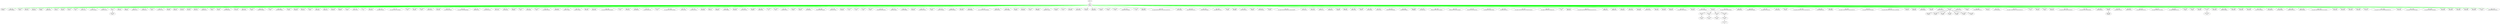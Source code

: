 digraph g {
	graph [bb="0,0,41219,484.7"];
	node [label="\N"];
	"pid = 1"	 [height=0.74639,
		label="\N
launchd",
		pos="18036,385.83",
		width=1.1982];
	"pid = 45"	 [height=0.74639,
		label="\N
syslogd",
		pos="44.548,296.09",
		width=1.2374];
	"pid = 1" -> "pid = 45"	 [color=green,
		pos="e,76.137,315.08 17992,385.82 17030,385.52 332.78,379.62 97.548,322.96 93.486,321.98 89.383,320.64 85.353,319.08"];
	"pid = 46"	 [height=0.74639,
		label="\N
UserEventAgent",
		pos="184.55,296.09",
		width=2.1606];
	"pid = 1" -> "pid = 46"	 [color=green,
		pos="e,238.56,315.65 17992,385.77 17036,384.36 507.34,359.52 270.55,322.96 263.24,321.83 255.7,320.2 248.25,318.3"];
	"pid = 49"	 [height=0.74639,
		label="\N
kextd",
		pos="324.55,296.09",
		width=1.2374];
	"pid = 1" -> "pid = 49"	 [color=green,
		pos="e,356.14,315.08 17992,385.82 17038,385.47 609.05,378.73 377.55,322.96 373.49,321.98 369.38,320.64 365.35,319.08"];
	"pid = 50"	 [height=0.74639,
		label="\N
fseventsd",
		pos="435.55,296.09",
		width=1.3553];
	"pid = 1" -> "pid = 50"	 [color=green,
		pos="e,470.28,315.09 17992,385.8 17040,385.21 724.45,374.28 493.55,322.96 488.92,321.93 484.21,320.5 479.59,318.82"];
	"pid = 52"	 [height=0.74639,
		label="\N
vpnagentd",
		pos="555.55,296.09",
		width=1.4731];
	"pid = 1" -> "pid = 52"	 [color=green,
		pos="e,593.11,315.23 17992,385.8 17043,385.02 847.4,371.06 617.55,322.96 612.58,321.92 607.52,320.47 602.54,318.76"];
	"pid = 55"	 [height=0.74639,
		label="\N
configd",
		pos="671.55,296.09",
		width=1.2374];
	"pid = 1" -> "pid = 55"	 [color=green,
		pos="e,703.14,315.08 17992,385.81 17045,385.4 951.41,377.62 724.55,322.96 720.49,321.98 716.38,320.64 712.35,319.08"];
	"pid = 56"	 [height=0.74639,
		label="\N
appleeventsd",
		pos="797.55,296.09",
		width=1.7678];
	"pid = 1" -> "pid = 56"	 [color=green,
		pos="e,842.18,315.51 17992,385.78 17050,384.62 1097.2,364.48 869.55,322.96 863.75,321.9 857.8,320.41 851.94,318.66"];
	"pid = 57"	 [height=0.74639,
		label="\N
powerd",
		pos="923.55,296.09",
		width=1.2374];
	"pid = 1" -> "pid = 57"	 [color=green,
		pos="e,955.14,315.08 17992,385.81 17056,385.35 1200.1,376.82 976.55,322.96 972.49,321.98 968.38,320.64 964.35,319.08"];
	"pid = 63"	 [height=0.74639,
		label="\N
airportd",
		pos="1030.5,296.09",
		width=1.2374];
	"pid = 1" -> "pid = 63"	 [color=green,
		pos="e,1062.1,315.08 17992,385.81 17058,385.33 1305.7,376.48 1083.5,322.96 1079.5,321.98 1075.4,320.64 1071.4,319.07"];
	"pid = 64"	 [height=0.74639,
		label="\N
warmd",
		pos="1137.5,296.09",
		width=1.2374];
	"pid = 1" -> "pid = 64"	 [color=green,
		pos="e,1169.1,315.08 17992,385.81 17060,385.31 1411.2,376.14 1190.5,322.96 1186.5,321.98 1182.4,320.64 1178.4,319.07"];
	"pid = 66"	 [height=0.74639,
		label="\N
mds",
		pos="1244.5,296.09",
		width=1.2374];
	"pid = 1" -> "pid = 66"	 [color=green,
		pos="e,1276.1,315.08 17992,385.81 17062,385.29 1516.8,375.8 1297.5,322.96 1293.5,321.98 1289.4,320.64 1285.4,319.07"];
	"pid = 70"	 [height=0.74639,
		label="\N
iconservicesd",
		pos="1372.5,296.09",
		width=1.8267];
	"pid = 1" -> "pid = 70"	 [color=green,
		pos="e,1418.7,315.38 17992,385.77 17067,384.43 1667.6,361.63 1447.5,322.96 1441.3,321.86 1434.9,320.29 1428.5,318.45"];
	"pid = 71"	 [height=0.74639,
		label="\N
iconservicesagent",
		pos="1538.5,296.09",
		width=2.2785];
	"pid = 1" -> "pid = 71"	 [color=green,
		pos="e,1595.3,315.52 17992,385.75 17074,384.03 1848.2,355 1629.5,322.96 1621.6,321.79 1613.3,320.08 1605.1,318.08"];
	"pid = 72"	 [height=0.74639,
		label="\N
diskarbitrationd",
		pos="1712.5,296.09",
		width=2.0624];
	"pid = 1" -> "pid = 72"	 [color=green,
		pos="e,1764.2,315.52 17992,385.76 17080,384.17 2011.5,357.48 1795.5,322.96 1788.5,321.83 1781.1,320.19 1773.9,318.28"];
	"pid = 73"	 [height=0.74639,
		label="\N
Junos",
		pos="1849.5,296.09",
		width=1.2374];
	"pid = 1" -> "pid = 73"	 [color=green,
		pos="e,1881.1,315.08 17992,385.8 17083,385.16 2113.8,373.88 1902.5,322.96 1898.5,321.98 1894.4,320.64 1890.4,319.07"];
	"pid = 75"	 [height=0.74639,
		label="\N
coreduetd",
		pos="1962.5,296.09",
		width=1.4142];
	"pid = 1" -> "pid = 75"	 [color=green,
		pos="e,1998.9,315.23 17992,385.79 17086,384.83 2233.3,368.43 2022.5,322.96 2017.8,321.95 2013.1,320.54 2008.4,318.89"];
	"pid = 76"	 [height=0.74639,
		label="\N
wdhelper",
		pos="2080.5,296.09",
		width=1.3553];
	"pid = 1" -> "pid = 76"	 [color=green,
		pos="e,2115.3,315.09 17992,385.79 17089,384.88 2347.5,369.44 2138.5,322.96 2133.9,321.93 2129.2,320.49 2124.6,318.82"];
	"pid = 78"	 [height=0.74639,
		label="\N
opendirectoryd",
		pos="2218.5,296.09",
		width=1.9838];
	"pid = 1" -> "pid = 78"	 [color=green,
		pos="e,2268.5,315.38 17992,385.75 17095,384.13 2508.6,357.16 2299.5,322.96 2292.5,321.81 2285.3,320.14 2278.1,318.19"];
	"pid = 79"	 [height=0.74639,
		label="\N
wirelessproxd",
		pos="2375.5,296.09",
		width=1.866];
	"pid = 1" -> "pid = 79"	 [color=green,
		pos="e,2422.3,315.38 17992,385.76 17097,384.22 2658.2,358.84 2451.5,322.96 2445.2,321.86 2438.7,320.29 2432.3,318.45"];
	"pid = 81"	 [height=0.74639,
		label="\N
apsd",
		pos="2505.5,296.09",
		width=1.2374];
	"pid = 1" -> "pid = 81"	 [color=green,
		pos="e,2537.5,314.95 17992,385.79 17100,384.97 2762.2,371.02 2559.5,322.96 2555.4,321.97 2551.1,320.6 2547,319.01"];
	"pid = 83"	 [height=0.74639,
		label="\N
launchservicesd",
		pos="2643.5,296.09",
		width=2.082];
	"pid = 1" -> "pid = 83"	 [color=green,
		pos="e,2695.8,315.51 17992,385.74 17106,383.97 2931,355.13 2727.5,322.96 2720.4,321.83 2713,320.19 2705.7,318.28"];
	"pid = 84"	 [height=0.74639,
		label="\N
Parallels",
		pos="2782.5,296.09",
		width=1.2767];
	"pid = 1" -> "pid = 84"	 [color=green,
		pos="e,2815.4,315.08 17992,385.79 17109,384.86 3036.7,369.43 2837.5,322.96 2833.4,321.98 2829.1,320.64 2824.9,319.08"];
	"pid = 85"	 [height=0.74639,
		label="\N
usbmuxd",
		pos="2894.5,296.09",
		width=1.3356];
	"pid = 1" -> "pid = 85"	 [color=green,
		pos="e,2928.7,315.09 17992,385.78 17113,384.75 3149.5,367.7 2951.5,322.96 2947.1,321.96 2942.6,320.57 2938.2,318.95"];
	"pid = 86"	 [height=0.74639,
		label="\N
securityd",
		pos="3008.5,296.09",
		width=1.3356];
	"pid = 1" -> "pid = 86"	 [color=green,
		pos="e,3042.7,315.09 17992,385.78 17116,384.73 3261.9,367.36 3065.5,322.96 3061.1,321.96 3056.6,320.57 3052.2,318.95"];
	"pid = 88"	 [height=0.74639,
		label="\N
locationd",
		pos="3123.5,296.09",
		width=1.3553];
	"pid = 1" -> "pid = 88"	 [color=green,
		pos="e,3158.3,315.09 17992,385.78 17120,384.66 3376.5,366.37 3181.5,322.96 3176.9,321.93 3172.2,320.49 3167.6,318.82"];
	"pid = 90"	 [height=0.74639,
		label="\N
daemondo",
		pos="3243.5,296.09",
		width=1.4731];
	"pid = 1" -> "pid = 90"	 [color=green,
		pos="e,3281.1,315.23 17992,385.77 17124,384.48 3499.4,363.59 3305.5,322.96 3300.6,321.92 3295.5,320.46 3290.5,318.76"];
	"pid = 91"	 [height=0.74639,
		label="\N
displaypolicyd",
		pos="3384.5,296.09",
		width=1.9445];
	"pid = 1" -> "pid = 91"	 [color=green,
		pos="e,3433.6,315.51 17992,385.74 17131,383.95 3656.8,355.35 3463.5,322.96 3456.9,321.85 3450.1,320.26 3443.4,318.4"];
	"pid = 92"	 [height=0.74639,
		label="\N
blued",
		pos="3517.5,296.09",
		width=1.2374];
	"pid = 1" -> "pid = 92"	 [color=green,
		pos="e,3549.1,315.08 17992,385.78 17134,384.79 3759.6,368.57 3570.5,322.96 3566.5,321.98 3562.4,320.64 3558.4,319.07"];
	"pid = 93"	 [height=0.74639,
		label="\N
autofsd",
		pos="3624.5,296.09",
		width=1.2374];
	"pid = 1" -> "pid = 93"	 [color=green,
		pos="e,3656.5,314.95 17992,385.78 17137,384.72 3866.3,367.53 3678.5,322.96 3674.4,321.97 3670.1,320.6 3666,319.01"];
	"pid = 98"	 [height=0.74639,
		label="\N
mDNSResponder",
		pos="3768.5,296.09",
		width=2.2588];
	"pid = 1" -> "pid = 98"	 [color=green,
		pos="e,3825.3,315.51 17992,385.81 17148,385.4 4236.4,378.29 3859.5,322.96 3851.6,321.79 3843.3,320.08 3835.1,318.08"];
	"pid = 100"	 [height=0.74639,
		label="\N
revisiond",
		pos="3917.5,296.09",
		width=1.3749];
	"pid = 1" -> "pid = 100"	 [color=green,
		pos="e,3952.6,315.22 17992,385.77 17146,384.48 4159.9,364.03 3975.5,322.96 3971.1,321.97 3966.6,320.61 3962.1,319.01"];
	"pid = 101"	 [height=0.74639,
		label="\N
loginwindow",
		pos="4048.5,296.09",
		width=1.7678];
	"pid = 1" -> "pid = 101"	 [color=green,
		pos="e,4093.4,315.37 17992,385.74 17149,383.95 4305.5,356.17 4121.5,322.96 4115.4,321.86 4109.2,320.29 4103,318.45"];
	"pid = 102"	 [height=0.74639,
		label="\N
logind",
		pos="4179.5,296.09",
		width=1.3749];
	"pid = 1" -> "pid = 102"	 [color=green,
		pos="e,4214.6,315.22 17992,385.76 17153,384.41 4418.4,363.26 4237.5,322.96 4233.1,321.97 4228.6,320.61 4224.1,319.01"];
	"pid = 103"	 [height=0.74639,
		label="\N
KernelEventAgent",
		pos="4332.5,296.09",
		width=2.3767];
	"pid = 1" -> "pid = 103"	 [color=green,
		pos="e,4391.8,315.51 17992,385.8 17165,385.11 4789.3,373.99 4427.5,322.96 4419,321.76 4410.2,320 4401.5,317.94"];
	"pid = 105"	 [height=0.74639,
		label="\N
hidd",
		pos="4485.5,296.09",
		width=1.3749];
	"pid = 1" -> "pid = 105"	 [color=green,
		pos="e,4520.9,315.09 17992,385.76 17163,384.3 4721.5,361.78 4544.5,322.96 4539.8,321.93 4535.1,320.49 4530.4,318.82"];
	"pid = 106"	 [height=0.74639,
		label="\N
AirPlayXPCHelper",
		pos="4641.5,296.09",
		width=2.4552];
	"pid = 1" -> "pid = 106"	 [color=green,
		pos="e,4702.7,315.51 17992,385.79 17175,384.93 5093.1,371.4 4739.5,322.96 4730.7,321.75 4721.5,319.96 4712.5,317.88"];
	"pid = 107"	 [height=0.74639,
		label="\N
notifyd",
		pos="4797.5,296.09",
		width=1.3749];
	"pid = 1" -> "pid = 107"	 [color=green,
		pos="e,4832.9,315.09 17992,385.75 17174,384.22 5029.3,360.88 4856.5,322.96 4851.8,321.93 4847.1,320.49 4842.4,318.82"];
	"pid = 108"	 [height=0.74639,
		label="\N
taskgated",
		pos="4914.5,296.09",
		width=1.3749];
	"pid = 1" -> "pid = 108"	 [color=green,
		pos="e,4949.9,315.09 17992,385.75 17179,384.19 5144.8,360.54 4973.5,322.96 4968.8,321.93 4964.1,320.49 4959.4,318.82"];
	"pid = 111"	 [height=0.74639,
		label="\N
distnoted",
		pos="5031.5,296.09",
		width=1.3749];
	"pid = 1" -> "pid = 111"	 [color=green,
		pos="e,5066.9,315.09 17992,385.75 17180,384.16 5260.2,360.2 5090.5,322.96 5085.8,321.93 5081.1,320.49 5076.4,318.81"];
	"pid = 114"	 [height=0.74639,
		label="\N
amfid",
		pos="5148.5,296.09",
		width=1.3749];
	"pid = 1" -> "pid = 114"	 [color=green,
		pos="e,5183.6,315.22 17992,385.75 17185,384.17 5374.5,360.41 5206.5,322.96 5202.1,321.97 5197.6,320.6 5193.1,319.01"];
	"pid = 123"	 [height=0.74639,
		label="\N
aslmanager",
		pos="5272.5,296.09",
		width=1.5713];
	"pid = 1" -> "pid = 123"	 [color=green,
		pos="e,5312.6,315.23 17992,385.73 17191,383.86 5505.6,356.09 5338.5,322.96 5333.2,321.89 5327.7,320.39 5322.2,318.63"];
	"pid = 137"	 [height=0.74639,
		label="\N
diagnosticd",
		pos="5404.5,296.09",
		width=1.591];
	"pid = 1" -> "pid = 137"	 [color=green,
		pos="e,5445.3,315.23 17992,385.73 17194,383.8 5636.9,355.31 5471.5,322.96 5466.1,321.89 5460.5,320.39 5455,318.63"];
	"pid = 139"	 [height=0.74639,
		label="\N
sandboxd",
		pos="5529.5,296.09",
		width=1.3749];
	"pid = 1" -> "pid = 139"	 [color=green,
		pos="e,5564.9,315.09 17992,385.74 17199,384.03 5751.5,358.76 5588.5,322.96 5583.8,321.93 5579.1,320.49 5574.4,318.81"];
	"pid = 140"	 [height=0.74639,
		label="\N
cfprefsd",
		pos="5646.5,296.09",
		width=1.3749];
	"pid = 1" -> "pid = 140"	 [color=green,
		pos="e,5681.9,315.09 17992,385.74 17204,384 5867,358.42 5705.5,322.96 5700.8,321.93 5696.1,320.49 5691.4,318.81"];
	"pid = 142"	 [height=0.74639,
		label="\N
authd",
		pos="5763.5,296.09",
		width=1.3749];
	"pid = 1" -> "pid = 142"	 [color=green,
		pos="e,5798.6,315.22 17992,385.74 17206,384 5981.3,358.6 5821.5,322.96 5817.1,321.97 5812.6,320.6 5808.1,319.01"];
	"pid = 143"	 [height=0.74639,
		label="\N
coreservicesd",
		pos="5896.5,296.09",
		width=1.8267];
	"pid = 1" -> "pid = 143"	 [color=green,
		pos="e,5942.7,315.37 17992,385.81 17216,385.43 6289.8,379.11 5971.5,322.96 5965.3,321.86 5958.9,320.28 5952.5,318.45"];
	"pid = 171"	 [height=0.74639,
		label="\N
lsd",
		pos="6029.5,296.09",
		width=1.3749];
	"pid = 1" -> "pid = 171"	 [color=green,
		pos="e,6064.6,315.22 17992,385.73 17216,383.93 6243.8,357.82 6087.5,322.96 6083.1,321.97 6078.6,320.6 6074.1,319.01"];
	"pid = 176"	 [height=0.74639,
		label="\N
coreaudiod",
		pos="6152.5,296.09",
		width=1.5517];
	"pid = 1" -> "pid = 176"	 [color=green,
		pos="e,6192,315.23 17992,385.72 17219,383.66 6372.7,354.2 6217.5,322.96 6212.2,321.89 6206.8,320.39 6201.5,318.63"];
	"pid = 178"	 [height=0.74639,
		label="\N
com.apple.ctkpcscd",
		pos="6316.5,296.09",
		width=2.4945];
	"pid = 1" -> "pid = 178"	 [color=green,
		pos="e,6378.6,315.57 17992,385.75 17233,384.4 6723.8,364.9 6415.5,322.96 6406.7,321.75 6397.5,319.98 6388.4,317.92"];
	"pid = 179"	 [height=0.74639,
		label="\N
com.apple.audio.DriverHelper",
		pos="6556.5,296.09",
		width=3.673];
	"pid = 1" -> "pid = 179"	 [color=green,
		pos="e,6647.1,315.76 17992,385.82 17255,385.58 7302.2,381.26 6698.5,322.96 6685.1,321.66 6671,319.72 6657.1,317.46"];
	"pid = 183"	 [height=0.74639,
		label="\N
ctkd",
		pos="6756.5,296.09",
		width=1.3749];
	"pid = 1" -> "pid = 183"	 [color=green,
		pos="e,6791.9,315.08 17992,385.71 17242,383.68 6962.2,355.21 6815.5,322.96 6810.8,321.93 6806.1,320.49 6801.4,318.81"];
	"pid = 185"	 [height=0.74639,
		label="\N
secinitd",
		pos="6873.5,296.09",
		width=1.3749];
	"pid = 1" -> "pid = 185"	 [color=green,
		pos="e,6908.9,315.08 17992,385.71 17245,383.64 7077.6,354.87 6932.5,322.96 6927.8,321.93 6923.1,320.49 6918.4,318.81"];
	"pid = 200"	 [height=0.74639,
		label="\N
awdd",
		pos="6990.5,296.09",
		width=1.3749];
	"pid = 1" -> "pid = 200"	 [color=green,
		pos="e,7025.9,315.08 17992,385.71 17249,383.6 7193.1,354.53 7049.5,322.96 7044.8,321.93 7040.1,320.49 7035.4,318.81"];
	"pid = 201"	 [height=0.74639,
		label="\N
WindowServer",
		pos="7129.5,296.09",
		width=1.9838];
	"pid = 1" -> "pid = 201"	 [color=green,
		pos="e,7179.5,315.37 17992,385.77 17261,384.73 7496.1,369.95 7210.5,322.96 7203.5,321.8 7196.3,320.13 7189.1,318.18"];
	"pid = 202"	 [height=0.74639,
		label="\N
networkd",
		pos="7268.5,296.09",
		width=1.3749];
	"pid = 1" -> "pid = 202"	 [color=green,
		pos="e,7303.9,315.08 17992,385.7 17258,383.51 7467.4,353.73 7327.5,322.96 7322.8,321.93 7318.1,320.49 7313.4,318.81"];
	"pid = 203"	 [height=0.74639,
		label="\N
networkd_privileged",
		pos="7430.5,296.09",
		width=2.6124];
	"pid = 1" -> "pid = 203"	 [color=green,
		pos="e,7495.4,315.63 17992,385.72 17272,383.92 7811.8,359.5 7533.5,322.96 7524.3,321.75 7514.7,319.97 7505.2,317.89"];
	"pid = 204"	 [height=0.74639,
		label="\N
com.apple.CodeSigningHelper",
		pos="7676.5,296.09",
		width=3.7123];
	"pid = 1" -> "pid = 204"	 [color=green,
		pos="e,7767.5,315.82 17992,385.79 17293,385.12 8361.4,375.55 7818.5,322.96 7805.2,321.67 7791.2,319.74 7777.4,317.5"];
	"pid = 207"	 [height=0.74639,
		label="\N
findmydeviced",
		pos="7898.5,296.09",
		width=1.9642];
	"pid = 1" -> "pid = 207"	 [color=green,
		pos="e,7947.9,315.36 17992,385.75 17288,384.47 8243.4,367.1 7978.5,322.96 7971.8,321.83 7964.8,320.2 7957.9,318.31"];
	"pid = 211"	 [height=0.74639,
		label="\N
coresymbolicationd",
		pos="8077.5,296.09",
		width=2.4945];
	"pid = 1" -> "pid = 211"	 [color=green,
		pos="e,8139.2,315.63 17992,385.71 17296,383.81 8436.2,358.89 8175.5,322.96 8166.9,321.77 8158,320.04 8149.1,318.02"];
	"pid = 212"	 [height=0.74639,
		label="\N
mds_stores",
		pos="8241.5,296.09",
		width=1.5713];
	"pid = 1" -> "pid = 212"	 [color=green,
		pos="e,8281.6,315.22 17992,385.78 17301,384.96 8562.1,373.64 8307.5,322.96 8302.2,321.89 8296.7,320.38 8291.2,318.62"];
	"pid = 213"	 [height=0.74639,
		label="\N
nsurlsessiond",
		pos="8381.5,296.09",
		width=1.8071];
	"pid = 1" -> "pid = 213"	 [color=green,
		pos="e,8427.3,315.22 17992,385.75 17306,384.47 8708.1,367.51 8456.5,322.96 8450.2,321.84 8443.7,320.23 8437.3,318.36"];
	"pid = 214"	 [height=0.74639,
		label="\N
nehelper",
		pos="8514.5,296.09",
		width=1.3749];
	"pid = 1" -> "pid = 214"	 [color=green,
		pos="e,8549.9,315.08 17992,385.8 17311,385.24 8819.9,377.28 8573.5,322.96 8568.8,321.92 8564.1,320.49 8559.4,318.81"];
	"pid = 215"	 [height=0.74639,
		label="\N
ntpd",
		pos="8631.5,296.09",
		width=1.3749];
	"pid = 1" -> "pid = 215"	 [color=green,
		pos="e,8666.9,315.08 17992,385.79 17315,385.19 8933.8,376.6 8690.5,322.96 8685.8,321.92 8681.1,320.48 8676.4,318.81"];
	"pid = 216"	 [height=0.74639,
		label="\N
corestoraged",
		pos="8761.5,296.09",
		width=1.7285];
	"pid = 1" -> "pid = 216"	 [color=green,
		pos="e,8805.4,315.22 17992,385.75 17322,384.43 9074.7,367.35 8833.5,322.96 8827.4,321.84 8821.2,320.23 8815,318.36"];
	"pid = 218"	 [height=0.74639,
		label="\N
usbd",
		pos="8891.5,296.09",
		width=1.3749];
	"pid = 1" -> "pid = 218"	 [color=green,
		pos="e,8926.6,315.21 17992,385.79 17327,385.12 9185.8,375.88 8949.5,322.96 8945.1,321.96 8940.6,320.6 8936.2,319"];
	"pid = 219"	 [height=0.74639,
		label="\N
com.apple.ifdreader",
		pos="9049.5,296.09",
		width=2.5142];
	"pid = 1" -> "pid = 219"	 [color=green,
		pos="e,9111.9,315.62 17992,385.68 17335,383.39 9383,355.06 9148.5,322.96 9139.8,321.77 9130.8,320.03 9121.9,318.01"];
	"pid = 220"	 [height=0.74639,
		label="\N
socketfilterfw",
		pos="9223.5,296.09",
		width=1.8267];
	"pid = 1" -> "pid = 220"	 [color=green,
		pos="e,9269.7,315.35 17992,385.72 17340,384.08 9527.5,363.59 9298.5,322.96 9292.3,321.85 9285.9,320.27 9279.5,318.43"];
	"pid = 222"	 [height=0.74639,
		label="\N
periodic-wrapper",
		pos="9387.5,296.09",
		width=2.2195];
	"pid = 1" -> "pid = 222"	 [color=green,
		pos="e,9443,315.49 17992,385.69 17347,383.51 9701.7,357.05 9476.5,322.96 9468.8,321.79 9460.8,320.1 9452.9,318.12"];
	"pid = 223"	 [height=0.74639,
		label="\N
periodic-wrapper",
		pos="9565.5,296.09",
		width=2.2195];
	"pid = 1" -> "pid = 223"	 [color=green,
		pos="e,9621,315.49 17992,385.68 17354,383.43 9874.9,356.34 9654.5,322.96 9646.8,321.79 9638.8,320.09 9630.9,318.12"];
	"pid = 281"	 [height=0.74639,
		label="\N
thermald",
		pos="9712.5,296.09",
		width=1.3749];
	"pid = 1" -> "pid = 281"	 [color=green,
		pos="e,9747.9,315.07 17992,385.75 17359,384.62 9986.1,370.37 9771.5,322.96 9766.8,321.92 9762.1,320.48 9757.4,318.8"];
	"pid = 292"	 [height=0.74639,
		label="\N
symptomsd",
		pos="9837.5,296.09",
		width=1.591];
	"pid = 1" -> "pid = 292"	 [color=green,
		pos="e,9878,315.35 17992,385.72 17363,384.16 10115,365.29 9903.5,322.96 9898.2,321.9 9892.8,320.42 9887.5,318.69"];
	"pid = 300"	 [height=0.74639,
		label="\N
com.apple.AmbientDisplayAgent",
		pos="10058,296.09",
		width=4.0266];
	"pid = 1" -> "pid = 300"	 [color=green,
		pos="e,10156,315.78 17992,385.69 17386,383.68 10625,360.43 10212,322.96 10197,321.62 10181,319.64 10166,317.34"];
	"pid = 302"	 [height=0.74639,
		label="\N
akd",
		pos="10270,296.09",
		width=1.3749];
	"pid = 1" -> "pid = 302"	 [color=green,
		pos="e,10305,315.07 17992,385.73 17380,384.29 10528,367.15 10329,322.96 10324,321.92 10319,320.48 10314,318.8"];
	"pid = 305"	 [height=0.74639,
		label="\N
CVMServer",
		pos="10398,296.09",
		width=1.6696];
	"pid = 1" -> "pid = 305"	 [color=green,
		pos="e,10440,315.34 17992,385.69 17389,383.71 10664,360.85 10467,322.96 10461,321.87 10455,320.34 10449,318.56"];
	"pid = 325"	 [height=0.74639,
		label="\N
sharedfilelistd",
		pos="10543,296.09",
		width=1.866];
	"pid = 1" -> "pid = 325"	 [color=green,
		pos="e,10590,315.48 17992,385.66 17395,383.35 10812,357.04 10619,322.96 10612,321.86 10606,320.31 10600,318.5"];
	"pid = 327"	 [height=0.74639,
		label="\N
systemsoundserverd",
		pos="10720,296.09",
		width=2.5534];
	"pid = 1" -> "pid = 327"	 [color=green,
		pos="e,10783,315.61 17992,385.77 17410,384.87 11199,374.14 10821,322.96 10812,321.75 10802,319.98 10793,317.93"];
	"pid = 328"	 [height=0.74639,
		label="\N
tccd",
		pos="10879,296.09",
		width=1.3749];
	"pid = 1" -> "pid = 328"	 [color=green,
		pos="e,10914,315.2 17992,385.7 17409,383.96 11120,364.25 10937,322.96 10932,321.96 10928,320.59 10923,318.99"];
	"pid = 329"	 [height=0.74639,
		label="\N
com.apple.AccountPolicyHelper",
		pos="11087,296.09",
		width=3.9087];
	"pid = 1" -> "pid = 329"	 [color=green,
		pos="e,11183,315.77 17992,385.64 17432,383.15 11595,356.44 11237,322.96 11222,321.63 11207,319.66 11193,317.39"];
	"pid = 331"	 [height=0.74639,
		label="\N
storeaccountd",
		pos="11312,296.09",
		width=1.8463];
	"pid = 1" -> "pid = 331"	 [color=green,
		pos="e,11358,315.47 17992,385.62 17428,382.9 11560,353.87 11387,322.96 11380,321.86 11374,320.31 11368,318.5"];
	"pid = 332"	 [height=0.74639,
		label="\N
securityd_service",
		pos="11477,296.09",
		width=2.2392];
	"pid = 1" -> "pid = 332"	 [color=green,
		pos="e,11533,315.47 17992,385.76 17447,384.82 11904,374 11567,322.96 11559,321.77 11550,320.04 11542,318.04"];
	"pid = 359"	 [height=0.74639,
		label="\N
watchdogd",
		pos="11631,296.09",
		width=1.5321];
	"pid = 1" -> "pid = 359"	 [color=green,
		pos="e,11670,315.06 17992,385.63 17442,383.08 11860,356.38 11696,322.96 11690,321.86 11685,320.32 11679,318.53"];
	"pid = 377"	 [height=0.74639,
		label="\N
Software",
		pos="11754,296.09",
		width=1.3749];
	"pid = 1" -> "pid = 377"	 [color=green,
		pos="e,11789,315.05 17992,385.65 17450,383.29 11973,358.61 11813,322.96 11808,321.92 11803,320.47 11798,318.79"];
	"pid = 378"	 [height=0.74639,
		label="\N
suhelperd",
		pos="11872,296.09",
		width=1.3946];
	"pid = 1" -> "pid = 378"	 [color=green,
		pos="e,11907,315.19 17992,385.64 17455,383.2 12088,357.93 11931,322.96 11926,321.93 11921,320.51 11917,318.86"];
	"pid = 380"	 [height=0.74639,
		label="\N
UserEventAgent",
		pos="12018,296.09",
		width=2.1606];
	"pid = 1" -> "pid = 380"	 [color=green,
		pos="e,12072,315.46 17992,385.73 17472,384.49 12413,371.24 12105,322.96 12097,321.78 12089,320.08 12081,318.1"];
	"pid = 382"	 [height=0.74639,
		label="\N
distnoted",
		pos="12163,296.09",
		width=1.3749];
	"pid = 1" -> "pid = 382"	 [color=green,
		pos="e,12198,315.05 17992,385.61 17467,382.95 12371,356.25 12222,322.96 12217,321.91 12212,320.47 12207,318.79"];
	"pid = 383"	 [height=0.74639,
		label="\N
universalaccessd",
		pos="12309,296.09",
		width=2.1802];
	"pid = 1" -> "pid = 383"	 [color=green,
		pos="e,12363,315.45 17992,385.7 17485,384.16 12690,368.4 12397,322.96 12389,321.77 12381,320.07 12373,318.09"];
	"pid = 384"	 [height=0.74639,
		label="\N
cfprefsd",
		pos="12455,296.09",
		width=1.3749];
	"pid = 1" -> "pid = 384"	 [color=green,
		pos="e,12490,315.05 17992,385.59 17483,382.71 12655,354.58 12514,322.96 12509,321.91 12504,320.47 12499,318.78"];
	"pid = 385"	 [height=0.74639,
		label="\N
CommCenter",
		pos="12588,296.09",
		width=1.8071];
	"pid = 1" -> "pid = 385"	 [color=green,
		pos="e,12634,315.32 17992,385.74 17499,384.62 12940,372.91 12663,322.96 12656,321.84 12650,320.25 12644,318.4"];
	"pid = 386"	 [height=0.74639,
		label="\N
lsd",
		pos="12721,296.09",
		width=1.3749];
	"pid = 1" -> "pid = 386"	 [color=green,
		pos="e,12756,315.04 17992,385.56 17496,382.46 12914,353.05 12780,322.96 12775,321.91 12770,320.46 12765,318.78"];
	"pid = 388"	 [height=0.74639,
		label="\N
Dock",
		pos="12838,296.09",
		width=1.3749];
	"pid = 1" -> "pid = 388"	 [color=green,
		pos="e,12873,315.04 17992,385.81 17511,385.57 13160,381.76 12897,322.96 12892,321.91 12887,320.46 12882,318.78"];
	"pid = 391"	 [height=0.74639,
		label="\N
SystemUIServer",
		pos="12983,296.09",
		width=2.141];
	"pid = 1" -> "pid = 391"	 [color=green,
		pos="e,13037,315.44 17992,385.64 17520,383.5 13327,363.44 13070,322.96 13062,321.77 13054,320.06 13046,318.08"];
	"pid = 392"	 [height=0.74639,
		label="\N
Finder",
		pos="13128,296.09",
		width=1.3749];
	"pid = 1" -> "pid = 392"	 [color=green,
		pos="e,13163,315.04 17992,385.78 17526,385.19 13434,378.43 13187,322.96 13182,321.91 13177,320.46 13172,318.78"];
	"pid = 395"	 [height=0.74639,
		label="\N
pboard",
		pos="13245,296.09",
		width=1.3749];
	"pid = 1" -> "pid = 395"	 [color=green,
		pos="e,13280,315.03 17992,385.77 17532,385.03 13545,377.09 13304,322.96 13299,321.91 13294,320.46 13289,318.77"];
	"pid = 397"	 [height=0.74639,
		label="\N
sharedfilelistd",
		pos="13380,296.09",
		width=1.866];
	"pid = 1" -> "pid = 397"	 [color=green,
		pos="e,13427,315.44 17992,385.64 17540,383.61 13691,365.08 13456,322.96 13449,321.85 13443,320.29 13437,318.47"];
	"pid = 398"	 [height=0.74639,
		label="\N
WirelessRadioManagerd",
		pos="13575,296.09",
		width=3.0641];
	"pid = 1" -> "pid = 398"	 [color=green,
		pos="e,13651,315.6 17992,385.75 17568,384.84 14144,375.94 13695,322.96 13683,321.66 13672,319.76 13661,317.58"];
	"pid = 400"	 [height=0.74639,
		label="\N
identityservicesd",
		pos="13782,296.09",
		width=2.1802];
	"pid = 1" -> "pid = 400"	 [color=green,
		pos="e,13836,315.42 17992,385.53 17563,382.46 14084,356.64 13870,322.96 13862,321.76 13854,320.05 13846,318.06"];
	"pid = 401"	 [height=0.74639,
		label="\N
sharingd",
		pos="13928,296.09",
		width=1.3749];
	"pid = 1" -> "pid = 401"	 [color=green,
		pos="e,13963,315.02 17992,385.67 17569,384 14192,369.27 13987,322.96 13982,321.9 13977,320.45 13972,318.76"];
	"pid = 402"	 [height=0.74639,
		label="\N
tccd",
		pos="14045,296.09",
		width=1.3749];
	"pid = 1" -> "pid = 402"	 [color=green,
		pos="e,14080,315.02 17992,385.65 17576,383.8 14303,367.93 14104,322.96 14099,321.9 14094,320.45 14089,318.76"];
	"pid = 403"	 [height=0.74639,
		label="\N
secd",
		pos="14162,296.09",
		width=1.3749];
	"pid = 1" -> "pid = 403"	 [color=green,
		pos="e,14197,315.02 17992,385.62 17583,383.61 14414,366.6 14221,322.96 14216,321.9 14211,320.45 14206,318.76"];
	"pid = 404"	 [height=0.74639,
		label="\N
pkd",
		pos="14279,296.09",
		width=1.3749];
	"pid = 1" -> "pid = 404"	 [color=green,
		pos="e,14314,315.01 17992,385.6 17590,383.4 14525,365.26 14338,322.96 14333,321.9 14328,320.44 14323,318.76"];
	"pid = 405"	 [height=0.74639,
		label="\N
fontd",
		pos="14396,296.09",
		width=1.3749];
	"pid = 1" -> "pid = 405"	 [color=green,
		pos="e,14431,315.01 17992,385.58 17598,383.19 14636,363.93 14455,322.96 14450,321.9 14445,320.44 14440,318.75"];
	"pid = 410"	 [height=0.74639,
		label="\N
FolderActionsDispatcher",
		pos="14575,296.09",
		width=3.0838];
	"pid = 1" -> "pid = 410"	 [color=green,
		pos="e,14651,315.61 17992,385.54 17625,383.05 15037,364.09 14695,322.96 14684,321.64 14672,319.75 14661,317.59"];
	"pid = 412"	 [height=0.74639,
		label="\N
spindump_agent",
		pos="14781,296.09",
		width=2.141];
	"pid = 1" -> "pid = 412"	 [color=green,
		pos="e,14835,315.52 17992,385.71 17636,384.64 15189,375.39 14867,322.96 14859,321.77 14852,320.11 14844,318.18"];
	"pid = 414"	 [height=0.74639,
		label="\N
SocialPushAgent",
		pos="14956,296.09",
		width=2.2195];
	"pid = 1" -> "pid = 414"	 [color=green,
		pos="e,15012,315.5 17992,385.63 17647,383.96 15348,371.05 15045,322.96 15037,321.75 15029,320.06 15021,318.1"];
	"pid = 416"	 [height=0.74639,
		label="\N
Keychain",
		pos="15103,296.09",
		width=1.3749];
	"pid = 1" -> "pid = 416"	 [color=green,
		pos="e,15138,315.12 17992,385.39 17644,381.78 15305,356.35 15161,322.96 15156,321.93 15152,320.54 15147,318.93"];
	"pid = 419"	 [height=0.74639,
		label="\N
NotificationCenter",
		pos="15256,296.09",
		width=2.3767];
	"pid = 1" -> "pid = 419"	 [color=green,
		pos="e,15315,315.4 17992,385.48 17668,382.73 15622,363.88 15351,322.96 15342,321.7 15334,319.94 15325,317.9"];
	"pid = 421"	 [height=0.74639,
		label="\N
Image",
		pos="15409,296.09",
		width=1.3749];
	"pid = 1" -> "pid = 421"	 [color=green,
		pos="e,15444,314.97 17992,385.27 17666,380.93 15596,352.4 15468,322.96 15463,321.88 15458,320.42 15453,318.72"];
	"pid = 422"	 [height=0.74639,
		label="\N
iconservicesagent",
		pos="15559,296.09",
		width=2.2785];
	"pid = 1" -> "pid = 422"	 [color=green,
		pos="e,15616,315.45 17992,385.37 17688,382.04 15889,360.84 15650,322.96 15642,321.72 15634,319.99 15626,317.99"];
	"pid = 423"	 [height=0.74639,
		label="\N
AppleIDAuthAgent",
		pos="15750,296.09",
		width=2.5142];
	"pid = 1" -> "pid = 423"	 [color=green,
		pos="e,15813,315.41 17992,385.19 17703,380.86 16069,355.09 15850,322.96 15841,321.66 15831,319.84 15822,317.76"];
	"pid = 424"	 [height=0.74639,
		label="\N
usernoted",
		pos="15909,296.09",
		width=1.3946];
	"pid = 1" -> "pid = 424"	 [color=green,
		pos="e,15945,314.93 17992,385.52 17712,383.41 16172,369.69 15969,322.96 15964,321.87 15959,320.39 15954,318.69"];
	"pid = 426"	 [height=0.74639,
		label="\N
CalendarAgent",
		pos="16049,296.09",
		width=1.9838];
	"pid = 1" -> "pid = 426"	 [color=green,
		pos="e,16099,315.28 17992,385.15 17726,380.84 16318,356.65 16130,322.96 16123,321.75 16116,320.1 16109,318.21"];
	"pid = 427"	 [height=0.74639,
		label="\N
com.evernote.EvernoteHelper",
		pos="16269,296.09",
		width=3.6141];
	"pid = 1" -> "pid = 427"	 [color=green,
		pos="e,16359,315.59 17992,385.05 17767,380.86 16728,359.85 16408,322.96 16395,321.5 16382,319.53 16369,317.32"];
	"pid = 429"	 [height=0.74639,
		label="\N
askpermissiond",
		pos="16491,296.09",
		width=2.0428];
	"pid = 1" -> "pid = 429"	 [color=green,
		pos="e,16543,315.33 17992,385.54 17781,383.9 16856,373.86 16574,322.96 16567,321.74 16560,320.09 16553,318.22"];
	"pid = 430"	 [height=0.74639,
		label="\N
AirPlayUIAgent",
		pos="16660,296.09",
		width=2.141];
	"pid = 1" -> "pid = 430"	 [color=green,
		pos="e,16714,315.27 17992,385.18 17797,382 16994,366.49 16747,322.96 16739,321.67 16732,319.93 16724,317.97"];
	"pid = 431"	 [height=0.74639,
		label="\N
imagent",
		pos="16805,296.09",
		width=1.3749];
	"pid = 1" -> "pid = 431"	 [color=green,
		pos="e,16840,315.06 17992,384.48 17794,378.17 16974,350.61 16863,322.96 16858,321.88 16854,320.46 16849,318.85"];
	"pid = 432"	 [height=0.74639,
		label="\N
cloudpaird",
		pos="16926,296.09",
		width=1.4928];
	"pid = 1" -> "pid = 432"	 [color=green,
		pos="e,16964,315.01 17992,385.2 17820,382.4 17184,369.06 16989,322.96 16984,321.8 16979,320.27 16974,318.55"];
	"pid = 435"	 [height=0.74639,
		label="\N
Junos",
		pos="17047,296.09",
		width=1.3749];
	"pid = 1" -> "pid = 435"	 [color=green,
		pos="e,17082,314.98 17992,385 17832,381.6 17276,366.83 17105,322.96 17100,321.85 17096,320.41 17091,318.79"];
	"pid = 436"	 [height=0.74639,
		label="\N
WiFiAgent",
		pos="17170,296.09",
		width=1.5517];
	"pid = 1" -> "pid = 436"	 [color=green,
		pos="e,17210,315.01 17992,384.23 17848,378.57 17381,357.96 17235,322.96 17230,321.76 17224,320.24 17219,318.52"];
	"pid = 437"	 [height=0.74639,
		label="\N
diagnostics_agent",
		pos="17327,296.09",
		width=2.2981];
	"pid = 1" -> "pid = 437"	 [color=green,
		pos="e,17386,315.05 17992,384.13 17891,379.58 17631,364.49 17419,322.96 17411,321.48 17403,319.65 17395,317.66"];
	"pid = 440"	 [height=0.74639,
		label="\N
soagent",
		pos="17477,296.09",
		width=1.3749];
	"pid = 1" -> "pid = 440"	 [color=green,
		pos="e,17513,314.63 17992,384.76 17904,381.64 17700,369.55 17536,322.96 17531,321.72 17527,320.2 17522,318.52"];
	"pid = 442"	 [height=0.74639,
		label="\N
bird",
		pos="17594,296.09",
		width=1.3749];
	"pid = 1" -> "pid = 442"	 [color=green,
		pos="e,17630,314.69 17993,382.63 17921,376.42 17772,359.96 17652,322.96 17647,321.71 17643,320.24 17639,318.63"];
	"pid = 443"	 [height=0.74639,
		label="\N
accountsd",
		pos="17712,296.09",
		width=1.4142];
	"pid = 1" -> "pid = 443"	 [color=green,
		pos="e,17749,314.24 17994,378.38 17941,368.44 17848,349.02 17772,322.96 17767,321.52 17763,319.88 17759,318.15"];
	"pid = 446"	 [height=0.74639,
		label="\N
useractivityd",
		pos="17844,296.09",
		width=1.7481];
	"pid = 1" -> "pid = 446"	 [color=green,
		pos="e,17886,315.98 18001,369.58 17971,355.82 17929,335.9 17895,320.27"];
	"pid = 449"	 [height=0.74639,
		label="\N
secinitd",
		pos="17974,296.09",
		width=1.3749];
	"pid = 1" -> "pid = 449"	 [color=green,
		pos="e,17991,321.27 18018,360.83 18012,351.19 18004,340.01 17997,329.69"];
	"pid = 451"	 [height=0.74639,
		label="\N
mapspushd",
		pos="18098,296.09",
		width=1.5713];
	"pid = 1" -> "pid = 451"	 [color=green,
		pos="e,18080,321.89 18053,360.83 18059,351.35 18067,340.39 18074,330.21"];
	"pid = 452"	 [height=0.74639,
		label="\N
gamed",
		pos="18222,296.09",
		width=1.3749];
	"pid = 1" -> "pid = 452"	 [color=green,
		pos="e,18184,313.98 18070,369.37 18099,355.09 18142,334.3 18175,318.5"];
	"pid = 453"	 [height=0.74639,
		label="\N
Turbo",
		pos="18339,296.09",
		width=1.3749];
	"pid = 1" -> "pid = 453"	 [color=green,
		pos="e,18301,314.15 18077,377.52 18126,367.11 18210,347.6 18280,322.96 18284,321.49 18288,319.83 18292,318.08"];
	"pid = 454"	 [height=0.74639,
		label="\N
fmfd",
		pos="18456,296.09",
		width=1.3749];
	"pid = 1" -> "pid = 454"	 [color=green,
		pos="e,18419,314.48 18078,381.94 18147,374.94 18285,357.59 18397,322.96 18401,321.63 18405,320.07 18410,318.37"];
	"pid = 455"	 [height=0.74639,
		label="\N
CallHistorySyncHelper",
		pos="18628,296.09",
		width=2.907];
	"pid = 1" -> "pid = 455"	 [color=green,
		pos="e,18553,314.88 18078,381.67 18162,373.18 18354,352.17 18514,322.96 18523,321.22 18533,319.19 18543,317.05"];
	"pid = 456"	 [height=0.74639,
		label="\N
akd",
		pos="18800,296.09",
		width=1.3749];
	"pid = 1" -> "pid = 456"	 [color=green,
		pos="e,18764,314.85 18079,383.93 18212,377.76 18615,356.74 18742,322.96 18746,321.8 18750,320.34 18755,318.69"];
	"pid = 458"	 [height=0.74639,
		label="\N
HyperDock",
		pos="18925,296.09",
		width=1.6106];
	"pid = 1" -> "pid = 458"	 [color=green,
		pos="e,18883,315.02 18079,384.26 18226,378.65 18707,358.01 18858,322.96 18863,321.73 18868,320.16 18874,318.39"];
	"pid = 459"	 [height=0.74639,
		label="\N
com.apple.AddressBook.ContactsAccountsService",
		pos="19215,296.09",
		width=5.9318];
	"pid = 1" -> "pid = 459"	 [color=green,
		pos="e,19065,315.27 18079,383.82 18214,377.36 18640,355.67 18992,322.96 19012,321.06 19033,318.8 19055,316.42"];
	"pid = 460"	 [height=0.74639,
		label="\N
nsurlstoraged",
		pos="19512,296.09",
		width=1.8071];
	"pid = 1" -> "pid = 460"	 [color=green,
		pos="e,19466,315.21 18079,385.65 18285,384.53 19168,376.64 19438,322.96 19444,321.75 19450,320.13 19456,318.28"];
	"pid = 461"	 [height=0.74639,
		label="\N
SpeechSynthesisServer",
		pos="19699,296.09",
		width=2.8874];
	"pid = 1" -> "pid = 461"	 [color=green,
		pos="e,19626,315.45 18079,385.21 18297,381.87 19283,364.73 19586,322.96 19596,321.57 19606,319.69 19616,317.56"];
	"pid = 462"	 [height=0.74639,
		label="\N
IMDPersistenceAgent",
		pos="19921,296.09",
		width=2.7695];
	"pid = 1" -> "pid = 462"	 [color=green,
		pos="e,19851,315.45 18079,385.51 18317,383.56 19462,371.75 19812,322.96 19821,321.61 19831,319.75 19841,317.64"];
	"pid = 466"	 [height=0.74639,
		label="\N
com.apple.dock.extra",
		pos="20136,296.09",
		width=2.6909];
	"pid = 1" -> "pid = 466"	 [color=green,
		pos="e,20068,315.5 18079,385.74 18333,385.02 19634,378.65 20030,322.96 20039,321.64 20049,319.83 20058,317.75"];
	"pid = 467"	 [height=0.74639,
		label="\N
cloudd",
		pos="20300,296.09",
		width=1.3749];
	"pid = 1" -> "pid = 467"	 [color=green,
		pos="e,20264,315.08 18079,385.64 18370,384.26 20024,374.18 20242,322.96 20246,321.92 20250,320.52 20255,318.9"];
	"pid = 468"	 [height=0.74639,
		label="\N
Spotlight",
		pos="20417,296.09",
		width=1.3749];
	"pid = 1" -> "pid = 468"	 [color=green,
		pos="e,20381,314.95 18079,385.69 18378,384.62 20128,376.1 20358,322.96 20362,321.88 20367,320.41 20372,318.71"];
	"pid = 469"	 [height=0.74639,
		label="\N
filecoordinationd",
		pos="20564,296.09",
		width=2.1999];
	"pid = 1" -> "pid = 469"	 [color=green,
		pos="e,20508,315.33 18079,385.41 18387,382.34 20229,362.4 20475,322.96 20482,321.72 20490,319.98 20498,317.98"];
	"pid = 470"	 [height=0.74639,
		label="\N
deleted",
		pos="20711,296.09",
		width=1.3749];
	"pid = 1" -> "pid = 470"	 [color=green,
		pos="e,20675,314.97 18079,385.29 18409,381.06 20521,352.94 20652,322.96 20656,321.88 20661,320.42 20666,318.72"];
	"pid = 471"	 [height=0.74639,
		label="\N
TMCacheDelete",
		pos="20856,296.09",
		width=2.141];
	"pid = 1" -> "pid = 471"	 [color=green,
		pos="e,20801,315.35 18079,385.56 18406,383.39 20492,367.89 20769,322.96 20776,321.73 20784,320 20792,318"];
	"pid = 472"	 [height=0.74639,
		label="\N
installd",
		pos="21001,296.09",
		width=1.3749];
	"pid = 1" -> "pid = 472"	 [color=green,
		pos="e,20965,314.98 18079,385.39 18429,381.78 20796,356.24 20942,322.96 20946,321.89 20951,320.43 20956,318.73"];
	"pid = 474"	 [height=0.74639,
		label="\N
com.apple.PerformanceAnalysis.animationperfd",
		pos="21271,296.09",
		width=5.6372];
	"pid = 1" -> "pid = 474"	 [color=green,
		pos="e,21132,315.76 18079,385.56 18402,383.43 20442,368.31 21059,322.96 21079,321.44 21101,319.32 21122,316.92"];
	"pid = 475"	 [height=0.74639,
		label="\N
nsurlsessiond",
		pos="21557,296.09",
		width=1.8071];
	"pid = 1" -> "pid = 475"	 [color=green,
		pos="e,21511,315.41 18079,385.45 18465,381.99 21307,355.49 21483,322.96 21489,321.83 21495,320.26 21501,318.44"];
	"pid = 476"	 [height=0.74639,
		label="\N
storeassetd",
		pos="21695,296.09",
		width=1.5321];
	"pid = 1" -> "pid = 476"	 [color=green,
		pos="e,21655,315.28 18079,385.54 18474,382.85 21448,361.37 21631,322.96 21636,321.9 21641,320.45 21646,318.76"];
	"pid = 477"	 [height=0.74639,
		label="\N
CalNCService",
		pos="21837,296.09",
		width=1.9053];
	"pid = 1" -> "pid = 477"	 [color=green,
		pos="e,21788,315.28 18079,385.49 18482,382.26 21568,356.49 21759,322.96 21765,321.79 21772,320.15 21779,318.24"];
	"pid = 478"	 [height=0.74639,
		label="\N
cloudphotosd",
		pos="21989,296.09",
		width=1.8071];
	"pid = 1" -> "pid = 478"	 [color=green,
		pos="e,21943,315.29 18079,385.54 18491,382.72 21716,359.53 21915,322.96 21921,321.82 21927,320.23 21933,318.38"];
	"pid = 480"	 [height=0.74639,
		label="\N
suggestd",
		pos="22122,296.09",
		width=1.3749];
	"pid = 1" -> "pid = 480"	 [color=green,
		pos="e,22086,315.02 18079,385.66 18499,383.97 21858,369.03 22063,322.96 22067,321.9 22072,320.45 22077,318.76"];
	"pid = 481"	 [height=0.74639,
		label="\N
WiFiProxy",
		pos="22245,296.09",
		width=1.5517];
	"pid = 1" -> "pid = 481"	 [color=green,
		pos="e,22205,315.16 18079,385.64 18507,383.69 21968,366.62 22180,322.96 22185,321.86 22190,320.34 22196,318.57"];
	"pid = 482"	 [height=0.74639,
		label="\N
callservicesd",
		pos="22382,296.09",
		width=1.7481];
	"pid = 1" -> "pid = 482"	 [color=green,
		pos="e,22337,315.3 18079,385.62 18515,383.42 22090,364.18 22310,322.96 22315,321.85 22321,320.31 22327,318.52"];
	"pid = 486"	 [height=0.74639,
		label="\N
AirPort",
		pos="22512,296.09",
		width=1.3749];
	"pid = 1" -> "pid = 486"	 [color=green,
		pos="e,22476,315.16 18079,385.73 18523,384.66 22229,374.22 22454,322.96 22458,321.95 22462,320.57 22467,318.97"];
	"pid = 490"	 [height=0.74639,
		label="\N
nsurlstoraged",
		pos="22645,296.09",
		width=1.8071];
	"pid = 1" -> "pid = 490"	 [color=green,
		pos="e,22598,315.3 18079,385.64 18528,383.61 22336,365.15 22570,322.96 22576,321.83 22582,320.24 22589,318.39"];
	"pid = 491"	 [height=0.74639,
		label="\N
storeaccountd",
		pos="22795,296.09",
		width=1.8463];
	"pid = 1" -> "pid = 491"	 [color=green,
		pos="e,22748,315.31 18079,385.65 18536,383.74 22477,366.02 22719,322.96 22725,321.83 22731,320.24 22738,318.39"];
	"pid = 492"	 [height=0.74639,
		label="\N
CallHistoryPluginHelper",
		pos="22990,296.09",
		width=3.0641];
	"pid = 1" -> "pid = 492"	 [color=green,
		pos="e,22913,315.61 18079,385.81 18531,385.57 22368,381.78 22870,322.96 22881,321.66 22892,319.78 22904,317.6"];
	"pid = 494"	 [height=0.74639,
		label="\N
SpotlightNetHelper",
		pos="23207,296.09",
		width=2.4749];
	"pid = 1" -> "pid = 494"	 [color=green,
		pos="e,23145,315.57 18079,385.61 18557,383.15 22845,360.09 23109,322.96 23117,321.74 23126,320 23135,317.97"];
	"pid = 496"	 [height=0.74639,
		label="\N
USBAgent",
		pos="23369,296.09",
		width=1.5321];
	"pid = 1" -> "pid = 496"	 [color=green,
		pos="e,23330,315.18 18079,385.79 18569,385.29 23034,379.2 23305,322.96 23310,321.9 23315,320.43 23320,318.72"];
	"pid = 497"	 [height=0.74639,
		label="\N
com.apple.geod",
		pos="23516,296.09",
		width=2.0624];
	"pid = 1" -> "pid = 497"	 [color=green,
		pos="e,23464,315.45 18079,385.7 18574,384.17 23153,368.81 23433,322.96 23440,321.8 23447,320.15 23454,318.22"];
	"pid = 498"	 [height=0.74639,
		label="\N
IMRemoteURLConnectionAgent",
		pos="23752,296.09",
		width=4.0069];
	"pid = 1" -> "pid = 498"	 [color=green,
		pos="e,23653,315.8 18079,385.77 18566,385.05 23017,376.96 23599,322.96 23613,321.62 23628,319.67 23643,317.41"];
	"pid = 500"	 [height=0.74639,
		label="\N
IMRemoteURLConnectionAgent",
		pos="24058,296.09",
		width=4.0069];
	"pid = 1" -> "pid = 500"	 [color=green,
		pos="e,23959,315.81 18079,385.8 18581,385.37 23290,379.84 23905,322.96 23919,321.63 23934,319.67 23949,317.42"];
	"pid = 501"	 [height=0.74639,
		label="\N
DataDetectorsDynamicData",
		pos="24343,296.09",
		width=3.4177];
	"pid = 1" -> "pid = 501"	 [color=green,
		pos="e,24258,315.7 18079,385.63 18611,383.1 23887,357.26 24211,322.96 24223,321.66 24236,319.75 24248,317.54"];
	"pid = 502"	 [height=0.74639,
		label="\N
CrashReporterSupportHelper",
		pos="24612,296.09",
		width=3.5552];
	"pid = 1" -> "pid = 502"	 [color=green,
		pos="e,24524,315.77 18079,385.64 18624,383.18 24136,357.49 24475,322.96 24487,321.66 24501,319.74 24514,317.52"];
	"pid = 504"	 [height=0.74639,
		label="\N
CloudKeychainProxy",
		pos="24856,296.09",
		width=2.7106];
	"pid = 1" -> "pid = 504"	 [color=green,
		pos="e,24788,315.6 18079,385.72 18638,384.26 24397,368.15 24749,322.96 24758,321.72 24768,319.9 24778,317.79"];
	"pid = 505"	 [height=0.74639,
		label="\N
com.apple.notificationcenterui.WeatherSummary",
		pos="25178,296.09",
		width=5.7354];
	"pid = 1" -> "pid = 505"	 [color=green,
		pos="e,25038,315.92 18079,385.74 18630,384.59 24232,371.73 24963,322.96 24984,321.55 25006,319.45 25028,317.05"];
	"pid = 506"	 [height=0.74639,
		label="\N
com.apple.CloudPhotosConfiguration",
		pos="25564,296.09",
		width=4.4783];
	"pid = 1" -> "pid = 506"	 [color=green,
		pos="e,25453,315.83 18079,385.64 18666,383.1 25004,354.97 25393,322.96 25409,321.6 25426,319.58 25443,317.24"];
	"pid = 507"	 [height=0.74639,
		label="\N
pbs",
		pos="25793,296.09",
		width=1.3749];
	"pid = 1" -> "pid = 507"	 [color=green,
		pos="e,25757,315.07 18079,385.73 18690,384.28 25534,367.1 25734,322.96 25738,321.92 25743,320.48 25748,318.8"];
	"pid = 513"	 [height=0.74639,
		label="\N
AppleSpell",
		pos="25916,296.09",
		width=1.5517];
	"pid = 1" -> "pid = 513"	 [color=green,
		pos="e,25876,315.21 18079,385.71 18693,384.04 25647,364.19 25851,322.96 25856,321.88 25861,320.37 25867,318.61"];
	"pid = 517"	 [height=0.74639,
		label="\N
com.apple.InputMethodKit.TextReplacementService",
		pos="26211,296.09",
		width=6.1479];
	"pid = 1" -> "pid = 517"	 [color=green,
		pos="e,26061,315.93 18079,385.78 18671,384.99 25140,375.24 25981,322.96 26003,321.54 26027,319.43 26051,317"];
	"pid = 519"	 [height=0.74639,
		label="\N
mdflagwriter",
		pos="26513,296.09",
		width=1.7481];
	"pid = 1" -> "pid = 519"	 [color=green,
		pos="e,26468,315.35 18079,385.72 18720,384.04 26221,363.49 26441,322.96 26446,321.88 26452,320.35 26458,318.56"];
	"pid = 520"	 [height=0.74639,
		label="\N
mdflagwriter",
		pos="26657,296.09",
		width=1.7481];
	"pid = 1" -> "pid = 520"	 [color=green,
		pos="e,26612,315.35 18079,385.72 18724,384.11 26361,364.19 26585,322.96 26590,321.88 26596,320.35 26602,318.56"];
	"pid = 526"	 [height=0.74639,
		label="\N
storelegacy",
		pos="26795,296.09",
		width=1.5713];
	"pid = 1" -> "pid = 526"	 [color=green,
		pos="e,26754,315.21 18079,385.75 18731,384.46 26502,368.22 26729,322.96 26734,321.89 26739,320.38 26745,318.62"];
	"pid = 527"	 [height=0.74639,
		label="\N
storeinstalld",
		pos="26930,296.09",
		width=1.6696];
	"pid = 1" -> "pid = 527"	 [color=green,
		pos="e,26887,315.35 18079,385.74 18734,384.39 26630,367.16 26861,322.96 26866,321.88 26872,320.35 26878,318.56"];
	"pid = 528"	 [height=0.74639,
		label="\N
LaterAgent",
		pos="27065,296.09",
		width=1.5713];
	"pid = 1" -> "pid = 528"	 [color=green,
		pos="e,27024,315.22 18079,385.76 18741,384.6 26764,369.64 26999,322.96 27004,321.89 27009,320.38 27015,318.62"];
	"pid = 529"	 [height=0.74639,
		label="\N
storedownloadd",
		pos="27215,296.09",
		width=2.082];
	"pid = 1" -> "pid = 529"	 [color=green,
		pos="e,27162,315.49 18079,385.72 18745,383.92 26891,361.15 27131,322.96 27138,321.82 27145,320.17 27152,318.26"];
	"pid = 531"	 [height=0.74639,
		label="\N
mdworker",
		pos="27360,296.09",
		width=1.4535];
	"pid = 1" -> "pid = 531"	 [color=green,
		pos="e,27323,315.21 18079,385.78 18752,385.03 27057,374.63 27299,322.96 27303,321.94 27308,320.53 27313,318.88"];
	"pid = 535"	 [height=0.74639,
		label="\N
mdworker",
		pos="27483,296.09",
		width=1.4535];
	"pid = 1" -> "pid = 535"	 [color=green,
		pos="e,27445,315.08 18079,385.78 18757,385.03 27176,374.58 27421,322.96 27426,321.9 27431,320.41 27436,318.68"];
	"pid = 539"	 [height=0.74639,
		label="\N
distnoted",
		pos="27603,296.09",
		width=1.3749];
	"pid = 1" -> "pid = 539"	 [color=green,
		pos="e,27567,315.08 18079,385.8 18762,385.27 27296,377.54 27544,322.96 27548,321.92 27553,320.49 27558,318.81"];
	"pid = 544"	 [height=0.74639,
		label="\N
com.apple.Safari.History",
		pos="27782,296.09",
		width=3.0838];
	"pid = 1" -> "pid = 544"	 [color=green,
		pos="e,27705,315.62 18079,385.81 18756,385.51 27151,380.58 27661,322.96 27672,321.69 27684,319.81 27695,317.62"];
	"pid = 545"	 [height=0.74639,
		label="\N
Evernote",
		pos="27961,296.09",
		width=1.3749];
	"pid = 1" -> "pid = 545"	 [color=green,
		pos="e,27925,315.08 18079,385.81 18776,385.44 27644,379.61 27902,322.96 27906,321.93 27911,320.49 27916,318.81"];
	"pid = 546"	 [height=0.74639,
		label="\N
CoreServicesUIAgent",
		pos="28127,296.09",
		width=2.7499];
	"pid = 1" -> "pid = 546"	 [color=green,
		pos="e,28058,315.63 18079,385.7 18780,383.61 27754,356.2 28019,322.96 28028,321.73 28038,319.93 28049,317.82"];
	"pid = 551"	 [height=0.74639,
		label="\N
Terminal",
		pos="28293,296.09",
		width=1.3749];
	"pid = 1" -> "pid = 551"	 [color=green,
		pos="e,28258,315.21 18079,385.82 18787,385.66 27969,382.4 28235,322.96 28239,321.97 28244,320.6 28248,319.01"];
	"pid = 553"	 [height=0.74639,
		label="\N
com.apple.audio.SandboxHelper",
		pos="28502,296.09",
		width=3.9284];
	"pid = 1" -> "pid = 553"	 [color=green,
		pos="e,28405,315.82 18079,385.78 18781,384.93 27802,373.06 28351,322.96 28365,321.65 28380,319.7 28395,317.43"];
	"pid = 582"	 [height=0.74639,
		label="\N
photolibraryd",
		pos="28727,296.09",
		width=1.8267];
	"pid = 1" -> "pid = 582"	 [color=green,
		pos="e,28680,315.36 18079,385.78 18803,384.9 28372,372.35 28652,322.96 28658,321.85 28664,320.28 28671,318.44"];
	"pid = 583"	 [height=0.74639,
		label="\N
ScopedBookmarkAgent",
		pos="28918,296.09",
		width=2.9659];
	"pid = 1" -> "pid = 583"	 [color=green,
		pos="e,28844,315.7 18079,385.71 18808,383.71 28516,356.48 28802,322.96 28812,321.72 28823,319.88 28834,317.74"];
	"pid = 585"	 [height=0.74639,
		label="\N
com.apple.photomoments",
		pos="29157,296.09",
		width=3.1623];
	"pid = 1" -> "pid = 585"	 [color=green,
		pos="e,29079,315.7 18079,385.71 18817,383.65 28741,355.37 29034,322.96 29045,321.69 29057,319.8 29069,317.61"];
	"pid = 591"	 [height=0.74639,
		label="\N
systemstatsd",
		pos="29350,296.09",
		width=1.7088];
	"pid = 1" -> "pid = 591"	 [color=green,
		pos="e,29307,315.36 18079,385.81 18825,385.39 28984,378.61 29280,322.96 29285,321.88 29291,320.35 29297,318.57"];
	"pid = 599"	 [height=0.74639,
		label="\N
System",
		pos="29479,296.09",
		width=1.3749];
	"pid = 1" -> "pid = 599"	 [color=green,
		pos="e,29444,315.22 18079,385.72 18835,383.76 29272,356.17 29421,322.96 29425,321.97 29430,320.6 29434,319.01"];
	"pid = 604"	 [height=0.74639,
		label="\N
com.apple.preference.network.remoteservice",
		pos="29736,296.09",
		width=5.264];
	"pid = 1" -> "pid = 604"	 [color=green,
		pos="e,29607,315.9 18079,385.76 18823,384.45 28923,365.91 29537,322.96 29556,321.59 29577,319.53 29597,317.14"];
	"pid = 605"	 [height=0.74639,
		label="\N
ViewBridgeAuxiliary",
		pos="30042,296.09",
		width=2.7302];
	"pid = 1" -> "pid = 605"	 [color=green,
		pos="e,29974,315.64 18079,385.75 18849,384.27 29618,362.9 29935,322.96 29944,321.74 29954,319.93 29964,317.83"];
	"pid = 606"	 [height=0.74639,
		label="\N
writeconfig",
		pos="30215,296.09",
		width=1.5713];
	"pid = 1" -> "pid = 606"	 [color=green,
		pos="e,30174,315.23 18079,385.72 18861,383.71 29989,354.56 30149,322.96 30154,321.89 30159,320.39 30165,318.63"];
	"pid = 609"	 [height=0.74639,
		label="\N
com.apple.CommerceKit.TransactionService",
		pos="30480,296.09",
		width=5.2837];
	"pid = 1" -> "pid = 609"	 [color=green,
		pos="e,30351,315.91 18079,385.77 18849,384.68 29626,368.63 30281,322.96 30300,321.6 30321,319.53 30341,317.15"];
	"pid = 610"	 [height=0.74639,
		label="\N
com.apple.ColorSyncXPCAgent",
		pos="30829,296.09",
		width=3.9087];
	"pid = 1" -> "pid = 610"	 [color=green,
		pos="e,30732,315.83 18079,385.72 18874,383.69 30341,353.81 30679,322.96 30693,321.66 30708,319.71 30722,317.45"];
	"pid = 611"	 [height=0.74639,
		label="\N
com.apple.AddressBook.InternetAccountsBridge",
		pos="31194,296.09",
		width=5.7354];
	"pid = 1" -> "pid = 611"	 [color=green,
		pos="e,31054,315.97 18079,385.77 18872,384.65 30286,367.76 30979,322.96 31000,321.59 31022,319.51 31044,317.1"];
	"pid = 614"	 [height=0.74639,
		label="\N
netbiosd",
		pos="31468,296.09",
		width=1.3749];
	"pid = 1" -> "pid = 614"	 [color=green,
		pos="e,31432,315.09 18079,385.75 18903,384.27 31233,361.44 31409,322.96 31413,321.93 31418,320.49 31423,318.82"];
	"pid = 634"	 [height=0.74639,
		label="\N
spindump",
		pos="31586,296.09",
		width=1.4142];
	"pid = 1" -> "pid = 634"	 [color=green,
		pos="e,31549,315.22 18079,385.75 18908,384.26 31349,361.22 31526,322.96 31530,321.94 31535,320.53 31540,318.89"];
	"pid = 635"	 [height=0.74639,
		label="\N
SubmitDiagInfo",
		pos="31731,296.09",
		width=2.1017];
	"pid = 1" -> "pid = 635"	 [color=green,
		pos="e,31678,315.51 18079,385.81 18903,385.48 31284,379.52 31646,322.96 31653,321.81 31660,320.15 31668,318.21"];
	"pid = 636"	 [height=0.74639,
		label="\N
sysmond",
		pos="31874,296.09",
		width=1.3749];
	"pid = 1" -> "pid = 636"	 [color=green,
		pos="e,31839,315.22 18079,385.76 18917,384.41 31635,363.21 31816,322.96 31820,321.97 31825,320.61 31829,319.01"];
	"pid = 648"	 [height=0.74639,
		label="\N
applessdstatistics",
		pos="32021,296.09",
		width=2.2195];
	"pid = 1" -> "pid = 648"	 [color=green,
		pos="e,31965,315.51 18079,385.81 18915,385.4 31562,378.32 31932,322.96 31939,321.8 31947,320.11 31955,318.14"];
	"pid = 674"	 [height=0.74639,
		label="\N
Google",
		pos="32168,296.09",
		width=1.3749];
	"pid = 1" -> "pid = 674"	 [color=green,
		pos="e,32133,315.22 18079,385.77 18926,384.48 31925,364.07 32110,322.96 32114,321.97 32119,320.61 32123,319.01"];
	"pid = 675"	 [height=0.74639,
		label="\N
gamecontrollerd",
		pos="32312,296.09",
		width=2.1213];
	"pid = 1" -> "pid = 675"	 [color=green,
		pos="e,32258,315.51 18079,385.82 18924,385.6 31849,381.31 32226,322.96 32233,321.81 32241,320.15 32248,318.21"];
	"pid = 677"	 [height=0.74639,
		label="\N
Google",
		pos="32456,296.09",
		width=1.3749];
	"pid = 1" -> "pid = 677"	 [color=green,
		pos="e,32420,315.09 18079,385.77 18934,384.51 32208,364.31 32397,322.96 32401,321.93 32406,320.49 32411,318.82"];
	"pid = 682"	 [height=0.74639,
		label="\N
VTDecoderXPCService",
		pos="32631,296.09",
		width=2.9856];
	"pid = 1" -> "pid = 682"	 [color=green,
		pos="e,32557,315.65 18079,385.78 18932,384.72 32127,367.63 32514,322.96 32524,321.71 32536,319.86 32547,317.71"];
	"pid = 727"	 [height=0.74639,
		label="\N
recentsd",
		pos="32806,296.09",
		width=1.3749];
	"pid = 1" -> "pid = 727"	 [color=green,
		pos="e,32770,315.09 18079,385.77 18946,384.59 32553,365.32 32747,322.96 32751,321.93 32756,320.49 32761,318.82"];
	"pid = 730"	 [height=0.74639,
		label="\N
reversetemplated",
		pos="32953,296.09",
		width=2.1999];
	"pid = 1" -> "pid = 730"	 [color=green,
		pos="e,32897,315.52 18079,385.82 18944,385.65 32469,382.04 32864,322.96 32871,321.8 32879,320.11 32887,318.14"];
	"pid = 731"	 [height=0.74639,
		label="\N
com.apple.CommerceKit.TransactionService",
		pos="33240,296.09",
		width=5.2837];
	"pid = 1" -> "pid = 731"	 [color=green,
		pos="e,33111,315.93 18079,385.81 18935,385.44 32236,378.74 33041,322.96 33060,321.6 33081,319.55 33101,317.16"];
	"pid = 732"	 [height=0.74639,
		label="\N
swcd",
		pos="33498,296.09",
		width=1.3749];
	"pid = 1" -> "pid = 732"	 [color=green,
		pos="e,33462,315.09 18079,385.78 18967,384.74 33236,367.33 33439,322.96 33443,321.93 33448,320.5 33453,318.82"];
	"pid = 733"	 [height=0.74639,
		label="\N
Parallels",
		pos="33615,296.09",
		width=1.3749];
	"pid = 1" -> "pid = 733"	 [color=green,
		pos="e,33579,315.09 18079,385.78 18970,384.76 33352,367.67 33556,322.96 33560,321.93 33565,320.5 33570,318.82"];
	"pid = 734"	 [height=0.74639,
		label="\N
helpd",
		pos="33732,296.09",
		width=1.3749];
	"pid = 1" -> "pid = 734"	 [color=green,
		pos="e,33696,315.09 18079,385.78 18974,384.79 33467,368.01 33673,322.96 33677,321.93 33682,320.5 33687,318.82"];
	"pid = 745"	 [height=0.74639,
		label="\N
syspolicyd",
		pos="33853,296.09",
		width=1.4928];
	"pid = 1" -> "pid = 745"	 [color=green,
		pos="e,33814,315.23 18079,385.78 18977,384.66 33582,365.84 33790,322.96 33795,321.92 33800,320.46 33805,318.76"];
	"pid = 798"	 [height=0.74639,
		label="\N
com.apple.speech.speechsynthesisd",
		pos="34077,296.09",
		width=4.2426];
	"pid = 1" -> "pid = 798"	 [color=green,
		pos="e,33973,315.91 18079,385.76 18975,384.24 33490,359.11 33916,322.96 33931,321.66 33947,319.71 33963,317.44"];
	"pid = 799"	 [height=0.74639,
		label="\N
com.apple.audio.SandboxHelper",
		pos="34389,296.09",
		width=3.9284];
	"pid = 1" -> "pid = 799"	 [color=green,
		pos="e,34292,315.85 18079,385.77 18983,384.46 33804,362.43 34239,322.96 34253,321.67 34268,319.72 34282,317.46"];
	"pid = 802"	 [height=0.74639,
		label="\N
bluetoothaudiod",
		pos="34624,296.09",
		width=2.1017];
	"pid = 1" -> "pid = 802"	 [color=green,
		pos="e,34571,315.52 18079,385.76 18999,384.17 34319,357.28 34539,322.96 34546,321.81 34553,320.15 34561,318.21"];
	"pid = 895"	 [height=0.74639,
		label="\N
Sublime",
		pos="34767,296.09",
		width=1.3749];
	"pid = 1" -> "pid = 895"	 [color=green,
		pos="e,34732,315.23 18079,385.8 19005,385.04 34489,371.72 34709,322.96 34713,321.97 34718,320.61 34722,319.02"];
	"pid = 903"	 [height=0.74639,
		label="\N
com.apple.GSSCred",
		pos="34927,296.09",
		width=2.5731];
	"pid = 1" -> "pid = 903"	 [color=green,
		pos="e,34863,315.59 18079,385.82 19002,385.65 34376,381.9 34825,322.96 34834,321.75 34843,319.96 34853,317.86"];
	"pid = 946"	 [height=0.74639,
		label="\N
BezelUIServer",
		pos="35108,296.09",
		width=1.9642];
	"pid = 1" -> "pid = 946"	 [color=green,
		pos="e,35058,315.52 18079,385.77 19015,384.4 34803,360.75 35029,322.96 35035,321.85 35042,320.26 35049,318.41"];
	"pid = 951"	 [height=0.74639,
		label="\N
com.apple.SafariServices",
		pos="35309,296.09",
		width=3.1231];
	"pid = 1" -> "pid = 951"	 [color=green,
		pos="e,35232,315.79 18079,385.8 19011,385.2 34728,374.21 35188,322.96 35199,321.72 35210,319.89 35222,317.74"];
	"pid = 977"	 [height=0.74639,
		label="\N
com.apple.WebKit.Networking",
		pos="35576,296.09",
		width=3.7909];
	"pid = 1" -> "pid = 977"	 [color=green,
		pos="e,35482,315.79 18079,385.78 19020,384.74 34963,366.42 35430,322.96 35444,321.66 35458,319.7 35473,317.41"];
	"pid = 982"	 [height=0.74639,
		label="\N
com.apple.BKAgentService",
		pos="35854,296.09",
		width=3.4177];
	"pid = 1" -> "pid = 982"	 [color=green,
		pos="e,35769,315.72 18079,385.8 19029,385.03 35246,371.26 35721,322.96 35733,321.68 35746,319.75 35759,317.5"];
	"pid = 985"	 [height=0.74639,
		label="\N
Image",
		pos="36045,296.09",
		width=1.3749];
	"pid = 1" -> "pid = 985"	 [color=green,
		pos="e,36009,315.09 18079,385.81 19041,385.24 35749,374.72 35986,322.96 35990,321.93 35995,320.5 36000,318.82"];
	"pid = 987"	 [height=0.74639,
		label="\N
Image",
		pos="36162,296.09",
		width=1.3749];
	"pid = 1" -> "pid = 987"	 [color=green,
		pos="e,36126,315.1 18079,385.81 19044,385.26 35864,375.06 36103,322.96 36107,321.93 36112,320.5 36117,318.82"];
	"pid = 988"	 [height=0.74639,
		label="\N
printtool",
		pos="36279,296.09",
		width=1.3749];
	"pid = 1" -> "pid = 988"	 [color=green,
		pos="e,36243,315.1 18079,385.81 19050,385.28 35980,375.39 36220,322.96 36224,321.93 36229,320.5 36234,318.82"];
	"pid = 1335"	 [height=0.74639,
		label="\N
svnX",
		pos="36401,296.09",
		width=1.5124];
	"pid = 1" -> "pid = 1335"	 [color=green,
		pos="e,36362,315.1 18079,385.8 19052,385.1 36095,372.13 36337,322.96 36342,321.88 36347,320.35 36353,318.56"];
	"pid = 1392"	 [height=0.74639,
		label="\N
mdworker",
		pos="36528,296.09",
		width=1.5124];
	"pid = 1" -> "pid = 1392"	 [color=green,
		pos="e,36489,315.1 18079,385.8 19055,385.12 36220,372.47 36464,322.96 36469,321.88 36474,320.35 36480,318.56"];
	"pid = 1396"	 [height=0.74639,
		label="\N
NetAuthSysAgent",
		pos="36685,296.09",
		width=2.3374];
	"pid = 1" -> "pid = 1396"	 [color=green,
		pos="e,36626,315.46 18079,385.77 19058,384.31 36343,358.13 36591,322.96 36599,321.77 36608,320.02 36616,317.98"];
	"pid = 1404"	 [height=0.74639,
		label="\N
mdworker",
		pos="36842,296.09",
		width=1.5124];
	"pid = 1" -> "pid = 1404"	 [color=green,
		pos="e,36803,315.1 18079,385.8 19064,385.18 36530,373.32 36778,322.96 36783,321.88 36788,320.35 36794,318.56"];
	"pid = 1405"	 [height=0.74639,
		label="\N
mdworker",
		pos="36969,296.09",
		width=1.5124];
	"pid = 1" -> "pid = 1405"	 [color=green,
		pos="e,36930,315.1 18079,385.8 19066,385.2 36655,373.67 36905,322.96 36910,321.88 36915,320.35 36921,318.56"];
	"pid = 1406"	 [height=0.74639,
		label="\N
mdworker",
		pos="37096,296.09",
		width=1.5124];
	"pid = 1" -> "pid = 1406"	 [color=green,
		pos="e,37057,315.1 18079,385.81 19073,385.22 36780,374.01 37032,322.96 37037,321.88 37042,320.35 37048,318.56"];
	"pid = 1434"	 [height=0.74639,
		label="\N
EscrowSecurityAlert",
		pos="37263,296.09",
		width=2.632];
	"pid = 1" -> "pid = 1434"	 [color=green,
		pos="e,37197,315.59 18079,385.76 19075,384.21 36902,355.93 37159,322.96 37168,321.75 37178,319.96 37187,317.87"];
	"pid = 1435"	 [height=0.74639,
		label="\N
com.apple.sbd",
		pos="37444,296.09",
		width=1.9053];
	"pid = 1" -> "pid = 1435"	 [color=green,
		pos="e,37396,315.52 18079,385.79 19082,384.83 37109,366.99 37367,322.96 37373,321.88 37379,320.34 37386,318.54"];
	"pid = 1436"	 [height=0.74639,
		label="\N
com.apple.lakitu",
		pos="37608,296.09",
		width=2.1606];
	"pid = 1" -> "pid = 1436"	 [color=green,
		pos="e,37554,315.66 18079,385.78 19086,384.62 37261,363.07 37522,322.96 37529,321.83 37536,320.21 37544,318.3"];
	"pid = 1446"	 [height=0.74639,
		label="\N
LookupViewService",
		pos="37797,296.09",
		width=2.5927];
	"pid = 1" -> "pid = 1446"	 [color=green,
		pos="e,37732,315.66 18079,385.77 19091,384.31 37431,357.48 37695,322.96 37704,321.77 37713,320.02 37722,317.98"];
	"pid = 1521"	 [height=0.74639,
		label="\N
imklaunchagent",
		pos="37983,296.09",
		width=2.082];
	"pid = 1" -> "pid = 1521"	 [color=green,
		pos="e,37930,315.52 18079,385.79 19092,384.72 37633,364.75 37899,322.96 37906,321.83 37913,320.19 37920,318.28"];
	"pid = 1523"	 [height=0.74639,
		label="\N
com.apple.SpeechRecognitionCore.brokerd",
		pos="38261,296.09",
		width=5.1265];
	"pid = 1" -> "pid = 1523"	 [color=green,
		pos="e,38136,315.92 18079,385.78 19091,384.51 37527,361.02 38067,322.96 38086,321.61 38106,319.55 38126,317.16"];
	"pid = 1533"	 [height=0.74639,
		label="\N
mdworker",
		pos="38518,296.09",
		width=1.5124];
	"pid = 1" -> "pid = 1533"	 [color=green,
		pos="e,38479,315.37 18079,385.82 19108,385.49 38184,378.62 38455,322.96 38460,321.94 38465,320.51 38470,318.84"];
	"pid = 1534"	 [height=0.74639,
		label="\N
mdworker",
		pos="38645,296.09",
		width=1.5124];
	"pid = 1" -> "pid = 1534"	 [color=green,
		pos="e,38606,315.1 18079,385.82 19114,385.46 38308,378.2 38581,322.96 38586,321.88 38591,320.35 38597,318.56"];
	"pid = 1535"	 [height=0.74639,
		label="\N
mdworker",
		pos="38772,296.09",
		width=1.5124];
	"pid = 1" -> "pid = 1535"	 [color=green,
		pos="e,38733,315.1 18079,385.82 19116,385.48 38434,378.54 38708,322.96 38713,321.88 38718,320.35 38724,318.56"];
	"pid = 1536"	 [height=0.74639,
		label="\N
mdworker",
		pos="38899,296.09",
		width=1.5124];
	"pid = 1" -> "pid = 1536"	 [color=green,
		pos="e,38860,315.1 18079,385.82 19118,385.5 38559,378.89 38835,322.96 38840,321.88 38845,320.35 38851,318.56"];
	"pid = 1538"	 [height=0.74639,
		label="\N
Preview",
		pos="39026,296.09",
		width=1.5124];
	"pid = 1" -> "pid = 1538"	 [color=green,
		pos="e,38987,315.1 18079,385.82 19125,385.52 38684,379.23 38962,322.96 38967,321.88 38972,320.35 38978,318.56"];
	"pid = 1539"	 [height=0.74639,
		label="\N
com.apple.Preview.TrustedBookmarksService",
		pos="39294,296.09",
		width=5.4408];
	"pid = 1" -> "pid = 1539"	 [color=green,
		pos="e,39161,315.95 18079,385.78 19121,384.54 38521,360.87 39089,322.96 39109,321.6 39130,319.53 39151,317.12"];
	"pid = 1547"	 [height=0.74639,
		label="\N
mdworker",
		pos="39562,296.09",
		width=1.5124];
	"pid = 1" -> "pid = 1547"	 [color=green,
		pos="e,39523,315.37 18079,385.82 19137,385.65 39214,381.49 39499,322.96 39504,321.94 39509,320.51 39514,318.84"];
	"pid = 1580"	 [height=0.74639,
		label="\N
com.apple.ColorSyncXPCAgent",
		pos="39775,296.09",
		width=3.9087];
	"pid = 1" -> "pid = 1580"	 [color=green,
		pos="e,39679,315.79 18079,385.81 19133,385.33 39043,375.48 39625,322.96 39639,321.66 39654,319.71 39669,317.42"];
	"pid = 1633"	 [height=0.74639,
		label="\N
com.apple.spotlight.IndexAgent",
		pos="40073,296.09",
		width=3.8694];
	"pid = 1" -> "pid = 1633"	 [color=green,
		pos="e,39978,315.86 18079,385.81 19138,385.41 39335,376.9 39925,322.96 39939,321.67 39953,319.74 39968,317.47"];
	"pid = 1663"	 [height=0.74639,
		label="\N
mdworker",
		pos="40285,296.09",
		width=1.5124];
	"pid = 1" -> "pid = 1663"	 [color=green,
		pos="e,40246,315.11 18079,385.83 19154,385.71 39926,382.64 40221,322.96 40226,321.88 40231,320.35 40237,318.56"];
	"pid = 1664"	 [height=0.74639,
		label="\N
mdworker",
		pos="40412,296.09",
		width=1.5124];
	"pid = 1" -> "pid = 1664"	 [color=green,
		pos="e,40373,315.11 18079,385.83 19160,385.73 40052,382.98 40348,322.96 40353,321.88 40358,320.35 40364,318.56"];
	"pid = 1665"	 [height=0.74639,
		label="\N
mdworker",
		pos="40539,296.09",
		width=1.5124];
	"pid = 1" -> "pid = 1665"	 [color=green,
		pos="e,40500,315.11 18079,385.83 19161,385.74 40177,383.33 40475,322.96 40480,321.88 40485,320.35 40491,318.56"];
	"pid = 1666"	 [height=0.74639,
		label="\N
mdworker",
		pos="40666,296.09",
		width=1.5124];
	"pid = 1" -> "pid = 1666"	 [color=green,
		pos="e,40627,315.11 18079,385.83 19162,385.76 40302,383.67 40602,322.96 40607,321.88 40612,320.35 40618,318.56"];
	"pid = 1680"	 [height=0.74639,
		label="\N
mdworker",
		pos="40793,296.09",
		width=1.5124];
	"pid = 1" -> "pid = 1680"	 [color=green,
		pos="e,40754,315.11 18079,385.83 19169,385.78 40428,384.01 40729,322.96 40734,321.88 40739,320.35 40745,318.56"];
	"pid = 1723"	 [height=0.74639,
		label="\N
ocspd",
		pos="40920,296.09",
		width=1.5124];
	"pid = 1" -> "pid = 1723"	 [color=green,
		pos="e,40881,315.11 18079,385.77 19177,384.23 40704,353.66 40856,322.96 40861,321.88 40866,320.35 40872,318.56"];
	"pid = 1734"	 [height=0.74639,
		label="\N
AddressBookSourceSync",
		pos="41106,296.09",
		width=3.1427];
	"pid = 1" -> "pid = 1734"	 [color=green,
		pos="e,41028,315.67 18079,385.78 19176,384.39 40674,356.72 40983,322.96 40994,321.7 41006,319.8 41018,317.59"];
	"pid = 0"	 [height=0.5,
		pos="18036,466.7",
		width=1.011];
	"pid = 0" -> "pid = 1"	 [pos="e,18036,412.7 18036,448.35 18036,440.78 18036,431.72 18036,422.88"];
	"pid = 495"	 [height=0.74639,
		label="\N
Junos",
		pos="1849.5,206.35",
		width=1.3749];
	"pid = 73" -> "pid = 495"	 [pos="e,1849.5,233.26 1849.5,269.17 1849.5,261.09 1849.5,252.09 1849.5,243.48"];
	"pid = 552"	 [height=0.74639,
		label="\N
login",
		pos="28107,206.35",
		width=1.3749];
	"pid = 551" -> "pid = 552"	 [pos="e,28144,224.26 28255,278.15 28226,263.9 28184,243.91 28153,228.64"];
	"pid = 1133"	 [height=0.74639,
		label="\N
login",
		pos="28229,206.35",
		width=1.5124];
	"pid = 551" -> "pid = 1133"	 [pos="e,28247,231.89 28274,270.61 28268,261.14 28260,250.24 28253,240.14"];
	"pid = 1320"	 [height=0.74639,
		label="\N
login",
		pos="28356,206.35",
		width=1.5124];
	"pid = 551" -> "pid = 1320"	 [pos="e,28338,231.89 28310,270.61 28317,261.14 28325,250.24 28332,240.14"];
	"pid = 1380"	 [height=0.74639,
		label="\N
login",
		pos="28483,206.35",
		width=1.5124];
	"pid = 551" -> "pid = 1380"	 [pos="e,28443,224.97 28330,278.36 28360,264.32 28402,244.6 28434,229.35"];
	"pid = 678"	 [height=0.74639,
		label="\N
Google",
		pos="31817,206.35",
		width=1.3749];
	"pid = 674" -> "pid = 678"	 [pos="e,31853,224.72 32132,277.57 32124,274.41 32117,271.43 32110,269.22 32009,238.8 31976,263.31 31876,233.22 31871,231.92 31867,230.36 \
31862,228.65"];
	"pid = 683"	 [height=0.74639,
		label="\N
Google",
		pos="31934,206.35",
		width=1.3749];
	"pid = 674" -> "pid = 683"	 [pos="e,31971,224.14 32130,277.99 32124,274.9 32116,271.84 32110,269.22 32059,249.74 32043,252.54 31993,233.22 31988,231.65 31984,229.93 \
31980,228.14"];
	"pid = 684"	 [height=0.74639,
		label="\N
Google",
		pos="32051,206.35",
		width=1.3749];
	"pid = 674" -> "pid = 684"	 [pos="e,32079,228.39 32139,274.14 32123,262.19 32104,247.27 32087,234.48"];
	"pid = 685"	 [height=0.74639,
		label="\N
Google",
		pos="32168,206.35",
		width=1.3749];
	"pid = 674" -> "pid = 685"	 [pos="e,32168,233.26 32168,269.17 32168,261.09 32168,252.09 32168,243.48"];
	"pid = 686"	 [height=0.74639,
		label="\N
Google",
		pos="32285,206.35",
		width=1.3749];
	"pid = 674" -> "pid = 686"	 [pos="e,32256,228.39 32196,274.14 32212,262.19 32231,247.27 32248,234.48"];
	"pid = 689"	 [height=0.74639,
		label="\N
Google",
		pos="32402,206.35",
		width=1.3749];
	"pid = 674" -> "pid = 689"	 [pos="e,32364,224.13 32205,278.31 32212,275.12 32219,271.95 32227,269.22 32277,250 32292,252.45 32343,233.22 32347,231.64 32351,229.92 \
32355,228.13"];
	"pid = 1638"	 [height=0.74639,
		label="\N
Google",
		pos="32524,206.35",
		width=1.5124];
	"pid = 674" -> "pid = 1638"	 [pos="e,32484,224.8 32204,277.72 32211,274.51 32219,271.48 32227,269.22 32327,239.22 32359,261.71 32460,233.22 32464,231.84 32469,230.19 \
32474,228.4"];
	"pid = 896"	 [height=0.74639,
		label="\N
Sublime",
		pos="34767,206.35",
		width=1.3749];
	"pid = 895" -> "pid = 896"	 [pos="e,34767,233.26 34767,269.17 34767,261.09 34767,252.09 34767,243.48"];
	"pid = 1353"	 [height=0.74639,
		label="\N
(svn)",
		pos="36401,206.35",
		width=1.5124];
	"pid = 1335" -> "pid = 1353"	 [pos="e,36401,233.26 36401,269.17 36401,261.09 36401,252.09 36401,243.48"];
	"pid = 554"	 [height=0.74639,
		label="\N
-bash",
		pos="28107,116.61",
		width=1.3749];
	"pid = 552" -> "pid = 554"	 [pos="e,28107,143.52 28107,179.43 28107,171.35 28107,162.35 28107,153.74"];
	"pid = 1134"	 [height=0.74639,
		label="\N
-bash",
		pos="28229,116.61",
		width=1.5124];
	"pid = 1133" -> "pid = 1134"	 [pos="e,28229,143.52 28229,179.43 28229,171.35 28229,162.35 28229,153.74"];
	"pid = 1321"	 [height=0.74639,
		label="\N
-bash",
		pos="28356,116.61",
		width=1.5124];
	"pid = 1320" -> "pid = 1321"	 [pos="e,28356,143.52 28356,179.43 28356,171.35 28356,162.35 28356,153.74"];
	"pid = 1381"	 [height=0.74639,
		label="\N
-bash",
		pos="28483,116.61",
		width=1.5124];
	"pid = 1380" -> "pid = 1381"	 [pos="e,28483,143.52 28483,179.43 28483,171.35 28483,162.35 28483,153.74"];
	"pid = 1735"	 [height=0.74639,
		label="\N
ps",
		pos="28483,26.87",
		width=1.5124];
	"pid = 1381" -> "pid = 1735"	 [pos="e,28483,53.776 28483,89.685 28483,81.61 28483,72.607 28483,63.996"];
}
